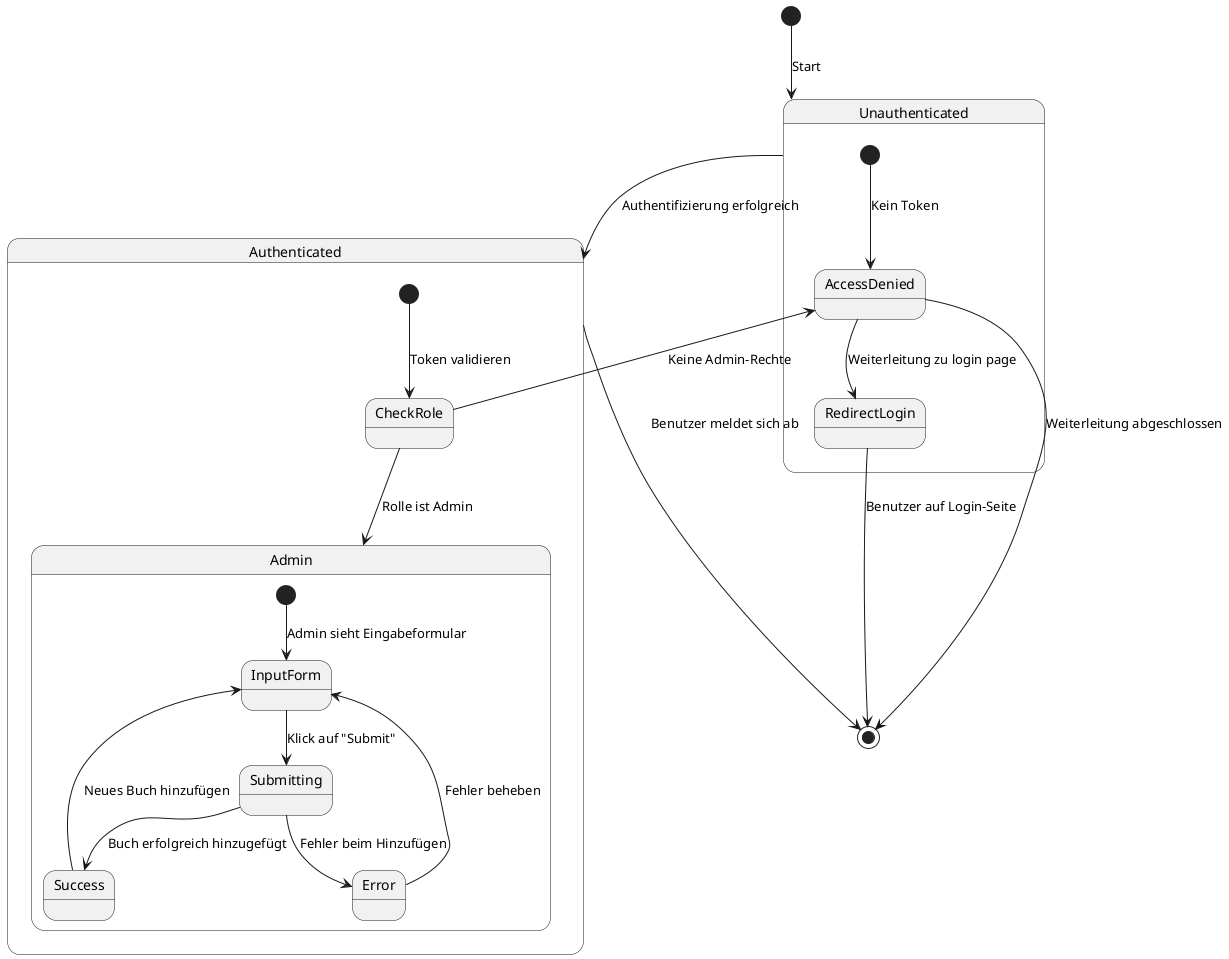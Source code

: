 @startuml BuchHinzufuegen
[*] --> Unauthenticated : Start

state Unauthenticated {
    [*] --> AccessDenied : Kein Token
    AccessDenied --> RedirectLogin : Weiterleitung zu login page
}

state Authenticated {
    [*] --> CheckRole : Token validieren
    CheckRole --> Admin : Rolle ist Admin
    CheckRole --> AccessDenied : Keine Admin-Rechte

    state Admin {
        [*] --> InputForm : Admin sieht Eingabeformular
        InputForm --> Submitting : Klick auf "Submit"
        Submitting --> Success : Buch erfolgreich hinzugefügt
        Submitting --> Error : Fehler beim Hinzufügen
        Success --> InputForm : Neues Buch hinzufügen
        Error --> InputForm : Fehler beheben
    }
}

AccessDenied --> [*] : Weiterleitung abgeschlossen
RedirectLogin --> [*] : Benutzer auf Login-Seite

Authenticated --> [*] : Benutzer meldet sich ab
Unauthenticated --> Authenticated : Authentifizierung erfolgreich
@enduml
